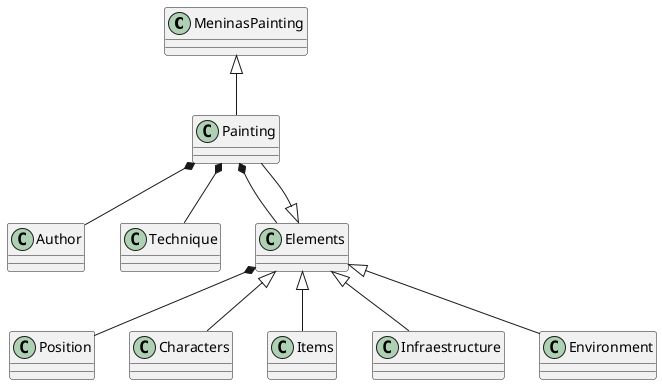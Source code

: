 @startuml
class MeninasPainting
class Painting
class Author
class Technique
class Elements
class Position
class Characters
class Items
class Infraestructure
class Environment

Elements *-- Position
Elements <|-- Characters
Elements <|-- Items
Elements <|-- Infraestructure
Elements <|-- Environment
Elements <|-- Painting

MeninasPainting <|-- Painting
Painting *-- Author
Painting *-- Technique
Painting *-- Elements
